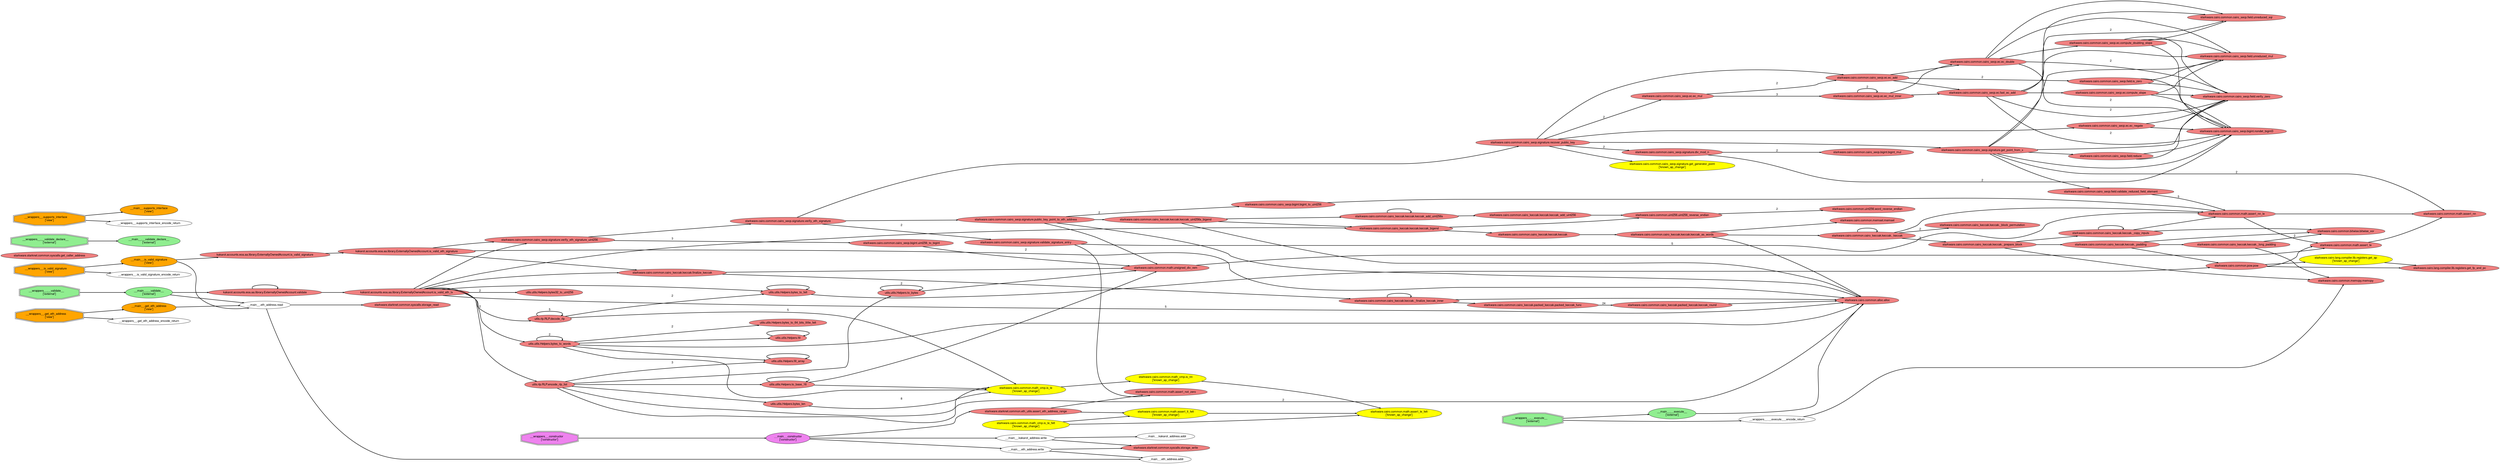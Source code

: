 // Call flow graph
digraph externally_owned_account {
	graph [fontname="Helvetica,Arial,sans-serif" fontsize=20 layout=dot newrank=true rankdir=LR]
	node [fontname="Helvetica,Arial,sans-serif" pencolor="#00000044" shape="rect, plaintext" style=filled]
	edge [arrowsize=0.5 fontname="Helvetica,Arial,sans-serif" labeldistance=3 labelfontcolor="#00000080" penwidth=2]
	0 [label="starkware.cairo.common.alloc.alloc" color="" fillcolor=lightcoral shape=oval style=filled]
	3 [label="starkware.cairo.common.memcpy.memcpy" color="" fillcolor=lightcoral shape=oval style=filled]
	18 [label="starkware.cairo.lang.compiler.lib.registers.get_fp_and_pc" color="" fillcolor=lightcoral shape=oval style=filled]
	19 [label="starkware.cairo.lang.compiler.lib.registers.get_ap\l['known_ap_change']" color="" fillcolor=yellow shape=oval style=filled]
	24 [label="starkware.cairo.common.math.assert_not_zero" color="" fillcolor=lightcoral shape=oval style=filled]
	29 [label="starkware.cairo.common.math.assert_nn" color="" fillcolor=lightcoral shape=oval style=filled]
	33 [label="starkware.cairo.common.math.assert_le" color="" fillcolor=lightcoral shape=oval style=filled]
	38 [label="starkware.cairo.common.math.assert_nn_le" color="" fillcolor=lightcoral shape=oval style=filled]
	47 [label="starkware.cairo.common.math.assert_le_felt\l['known_ap_change']" color="" fillcolor=yellow shape=oval style=filled]
	92 [label="starkware.cairo.common.math.assert_lt_felt\l['known_ap_change']" color="" fillcolor=yellow shape=oval style=filled]
	103 [label="starkware.cairo.common.math.unsigned_div_rem" color="" fillcolor=lightcoral shape=oval style=filled]
	118 [label="starkware.starknet.common.syscalls.get_caller_address" color="" fillcolor=lightcoral shape=oval style=filled]
	125 [label="starkware.starknet.common.syscalls.storage_read" color="" fillcolor=lightcoral shape=oval style=filled]
	133 [label="starkware.starknet.common.syscalls.storage_write" color="" fillcolor=lightcoral shape=oval style=filled]
	141 [label="starkware.starknet.common.eth_utils.assert_eth_address_range" color="" fillcolor=lightcoral shape=oval style=filled]
	152 [label="starkware.cairo.common.math_cmp.is_nn\l['known_ap_change']" color="" fillcolor=yellow shape=oval style=filled]
	185 [label="starkware.cairo.common.math_cmp.is_le\l['known_ap_change']" color="" fillcolor=yellow shape=oval style=filled]
	190 [label="starkware.cairo.common.math_cmp.is_le_felt\l['known_ap_change']" color="" fillcolor=yellow shape=oval style=filled]
	210 [label="starkware.cairo.common.bitwise.bitwise_xor" color="" fillcolor=lightcoral shape=oval style=filled]
	216 [label="starkware.cairo.common.cairo_keccak.packed_keccak.keccak_round" color="" fillcolor=lightcoral shape=oval style=filled]
	1018 [label="starkware.cairo.common.cairo_keccak.packed_keccak.packed_keccak_func" color="" fillcolor=lightcoral shape=oval style=filled]
	1117 [label="starkware.cairo.common.memset.memset" color="" fillcolor=lightcoral shape=oval style=filled]
	1128 [label="starkware.cairo.common.pow.pow" color="" fillcolor=lightcoral shape=oval style=filled]
	1171 [label="starkware.cairo.common.uint256.word_reverse_endian" color="" fillcolor=lightcoral shape=oval style=filled]
	1212 [label="starkware.cairo.common.uint256.uint256_reverse_endian" color="" fillcolor=lightcoral shape=oval style=filled]
	1224 [label="starkware.cairo.common.cairo_keccak.keccak.keccak_uint256s_bigend" color="" fillcolor=lightcoral shape=oval style=filled]
	1247 [label="starkware.cairo.common.cairo_keccak.keccak.keccak_add_uint256" color="" fillcolor=lightcoral shape=oval style=filled]
	1277 [label="starkware.cairo.common.cairo_keccak.keccak.keccak_add_uint256s" color="" fillcolor=lightcoral shape=oval style=filled]
	1299 [label="starkware.cairo.common.cairo_keccak.keccak.keccak" color="" fillcolor=lightcoral shape=oval style=filled]
	1320 [label="starkware.cairo.common.cairo_keccak.keccak.keccak_bigend" color="" fillcolor=lightcoral shape=oval style=filled]
	1338 [label="starkware.cairo.common.cairo_keccak.keccak.keccak_as_words" color="" fillcolor=lightcoral shape=oval style=filled]
	1359 [label="starkware.cairo.common.cairo_keccak.keccak._prepare_block" color="" fillcolor=lightcoral shape=oval style=filled]
	1405 [label="starkware.cairo.common.cairo_keccak.keccak._copy_inputs" color="" fillcolor=lightcoral shape=oval style=filled]
	1442 [label="starkware.cairo.common.cairo_keccak.keccak._padding" color="" fillcolor=lightcoral shape=oval style=filled]
	1480 [label="starkware.cairo.common.cairo_keccak.keccak._long_padding" color="" fillcolor=lightcoral shape=oval style=filled]
	1522 [label="starkware.cairo.common.cairo_keccak.keccak._block_permutation" color="" fillcolor=lightcoral shape=oval style=filled]
	1525 [label="starkware.cairo.common.cairo_keccak.keccak._keccak" color="" fillcolor=lightcoral shape=oval style=filled]
	1575 [label="starkware.cairo.common.cairo_keccak.keccak.finalize_keccak" color="" fillcolor=lightcoral shape=oval style=filled]
	1600 [label="starkware.cairo.common.cairo_keccak.keccak._finalize_keccak_inner" color="" fillcolor=lightcoral shape=oval style=filled]
	1697 [label="starkware.cairo.common.cairo_secp.bigint.bigint_mul" color="" fillcolor=lightcoral shape=oval style=filled]
	1711 [label="starkware.cairo.common.cairo_secp.bigint.nondet_bigint3" color="" fillcolor=lightcoral shape=oval style=filled]
	1723 [label="starkware.cairo.common.cairo_secp.bigint.bigint_to_uint256" color="" fillcolor=lightcoral shape=oval style=filled]
	1745 [label="starkware.cairo.common.cairo_secp.bigint.uint256_to_bigint" color="" fillcolor=lightcoral shape=oval style=filled]
	1764 [label="starkware.cairo.common.cairo_secp.field.unreduced_mul" color="" fillcolor=lightcoral shape=oval style=filled]
	1784 [label="starkware.cairo.common.cairo_secp.field.unreduced_sqr" color="" fillcolor=lightcoral shape=oval style=filled]
	1800 [label="starkware.cairo.common.cairo_secp.field.verify_zero" color="" fillcolor=lightcoral shape=oval style=filled]
	1823 [label="starkware.cairo.common.cairo_secp.field.is_zero" color="" fillcolor=lightcoral shape=oval style=filled]
	1859 [label="starkware.cairo.common.cairo_secp.field.reduce" color="" fillcolor=lightcoral shape=oval style=filled]
	1872 [label="starkware.cairo.common.cairo_secp.field.validate_reduced_field_element" color="" fillcolor=lightcoral shape=oval style=filled]
	1912 [label="starkware.cairo.common.cairo_secp.ec.ec_negate" color="" fillcolor=lightcoral shape=oval style=filled]
	1928 [label="starkware.cairo.common.cairo_secp.ec.compute_doubling_slope" color="" fillcolor=lightcoral shape=oval style=filled]
	1972 [label="starkware.cairo.common.cairo_secp.ec.compute_slope" color="" fillcolor=lightcoral shape=oval style=filled]
	1996 [label="starkware.cairo.common.cairo_secp.ec.ec_double" color="" fillcolor=lightcoral shape=oval style=filled]
	2069 [label="starkware.cairo.common.cairo_secp.ec.fast_ec_add" color="" fillcolor=lightcoral shape=oval style=filled]
	2156 [label="starkware.cairo.common.cairo_secp.ec.ec_add" color="" fillcolor=lightcoral shape=oval style=filled]
	2212 [label="starkware.cairo.common.cairo_secp.ec.ec_mul_inner" color="" fillcolor=lightcoral shape=oval style=filled]
	2313 [label="starkware.cairo.common.cairo_secp.ec.ec_mul" color="" fillcolor=lightcoral shape=oval style=filled]
	2393 [label="starkware.cairo.common.cairo_secp.signature.get_generator_point\l['known_ap_change']" color="" fillcolor=yellow shape=oval style=filled]
	2406 [label="starkware.cairo.common.cairo_secp.signature.div_mod_n" color="" fillcolor=lightcoral shape=oval style=filled]
	2471 [label="starkware.cairo.common.cairo_secp.signature.validate_signature_entry" color="" fillcolor=lightcoral shape=oval style=filled]
	2520 [label="starkware.cairo.common.cairo_secp.signature.public_key_point_to_eth_address" color="" fillcolor=lightcoral shape=oval style=filled]
	2563 [label="starkware.cairo.common.cairo_secp.signature.get_point_from_x" color="" fillcolor=lightcoral shape=oval style=filled]
	2629 [label="starkware.cairo.common.cairo_secp.signature.recover_public_key" color="" fillcolor=lightcoral shape=oval style=filled]
	2715 [label="starkware.cairo.common.cairo_secp.signature.verify_eth_signature" color="" fillcolor=lightcoral shape=oval style=filled]
	2756 [label="starkware.cairo.common.cairo_secp.signature.verify_eth_signature_uint256" color="" fillcolor=lightcoral shape=oval style=filled]
	2788 [label="utils.utils.Helpers.bytes32_to_uint256" color="" fillcolor=lightcoral shape=oval style=filled]
	2911 [label="utils.utils.Helpers.bytes_to_64_bits_little_felt" color="" fillcolor=lightcoral shape=oval style=filled]
	2941 [label="utils.utils.Helpers.fill" color="" fillcolor=lightcoral shape=oval style=filled]
	2953 [label="utils.utils.Helpers.fill_array" color="" fillcolor=lightcoral shape=oval style=filled]
	2967 [label="utils.utils.Helpers.bytes_to_words" color="" fillcolor=lightcoral shape=oval style=filled]
	3032 [label="utils.utils.Helpers.bytes_len" color="" fillcolor=lightcoral shape=oval style=filled]
	3148 [label="utils.utils.Helpers.to_base_16" color="" fillcolor=lightcoral shape=oval style=filled]
	3179 [label="utils.utils.Helpers.to_bytes" color="" fillcolor=lightcoral shape=oval style=filled]
	3224 [label="utils.utils.Helpers.bytes_to_felt" color="" fillcolor=lightcoral shape=oval style=filled]
	3249 [label="utils.rlp.RLP.decode_rlp" color="" fillcolor=lightcoral shape=oval style=filled]
	3456 [label="utils.rlp.RLP.encode_rlp_list" color="" fillcolor=lightcoral shape=oval style=filled]
	3531 [label="kakarot.accounts.eoa.aa.library.ExternallyOwnedAccount.validate" color="" fillcolor=lightcoral shape=oval style=filled]
	3568 [label="kakarot.accounts.eoa.aa.library.ExternallyOwnedAccount.is_valid_eth_tx" color="" fillcolor=lightcoral shape=oval style=filled]
	3701 [label="kakarot.accounts.eoa.aa.library.ExternallyOwnedAccount.is_valid_eth_signature" color="" fillcolor=lightcoral shape=oval style=filled]
	3732 [label="kakarot.accounts.eoa.aa.library.ExternallyOwnedAccount.is_valid_signature" color="" fillcolor=lightcoral shape=oval style=filled]
	3749 [label="__main__.eth_address.addr" color="" fillcolor=white shape=oval style=solid]
	3754 [label="__main__.eth_address.read" color="" fillcolor=white shape=oval style=solid]
	3767 [label="__main__.eth_address.write" color="" fillcolor=white shape=oval style=solid]
	3779 [label="__main__.kakarot_address.addr" color="" fillcolor=white shape=oval style=solid]
	3784 [label="__main__.kakarot_address.write" color="" fillcolor=white shape=oval style=solid]
	3796 [label="__main__.constructor\l['constructor']" color="" fillcolor=violet shape=oval style=filled]
	3810 [label="__wrappers__.constructor\l['constructor']" color="" fillcolor=violet shape=doubleoctagon style=filled]
	3831 [label="__main__.__validate__\l['external']" color="" fillcolor=lightgreen shape=oval style=filled]
	3850 [label="__wrappers__.__validate__\l['external']" color="" fillcolor=lightgreen shape=doubleoctagon style=filled]
	3892 [label="__main__.__validate_declare__\l['external']" color="" fillcolor=lightgreen shape=oval style=filled]
	3901 [label="__wrappers__.__validate_declare__\l['external']" color="" fillcolor=lightgreen shape=doubleoctagon style=filled]
	3922 [label="__main__.__execute__\l['external']" color="" fillcolor=lightgreen shape=oval style=filled]
	3933 [label="__wrappers__.__execute___encode_return" color="" fillcolor=white shape=oval style=solid]
	3952 [label="__wrappers__.__execute__\l['external']" color="" fillcolor=lightgreen shape=doubleoctagon style=filled]
	4001 [label="__main__.get_eth_address\l['view']" color="" fillcolor=orange shape=oval style=filled]
	4007 [label="__wrappers__.get_eth_address_encode_return" color="" fillcolor=white shape=oval style=solid]
	4016 [label="__wrappers__.get_eth_address\l['view']" color="" fillcolor=orange shape=doubleoctagon style=filled]
	4033 [label="__main__.supports_interface\l['view']" color="" fillcolor=orange shape=oval style=filled]
	4049 [label="__wrappers__.supports_interface_encode_return" color="" fillcolor=white shape=oval style=solid]
	4058 [label="__wrappers__.supports_interface\l['view']" color="" fillcolor=orange shape=doubleoctagon style=filled]
	4078 [label="__main__.is_valid_signature\l['view']" color="" fillcolor=orange shape=oval style=filled]
	4097 [label="__wrappers__.is_valid_signature_encode_return" color="" fillcolor=white shape=oval style=solid]
	4106 [label="__wrappers__.is_valid_signature\l['view']" color="" fillcolor=orange shape=doubleoctagon style=filled]
	19 -> 18
	33 -> 29
	38 -> 29
	38 -> 33
	92 -> 47
	103 -> 33
	141 -> 92
	141 -> 24
	152 -> 47
	185 -> 152
	190 -> 47
	190 -> 92
	216 -> 0
	1018 -> 216 [label=24]
	1128 -> 19
	1128 -> 18
	1128 -> 33
	1212 -> 1171 [label=2]
	1224 -> 0
	1224 -> 1277
	1224 -> 1320
	1247 -> 1212
	1277 -> 1247
	1277 -> 1277
	1299 -> 1338
	1320 -> 1299
	1320 -> 1212
	1338 -> 0
	1338 -> 1117
	1338 -> 1525
	1359 -> 1405
	1359 -> 1442
	1359 -> 3
	1405 -> 38
	1405 -> 210
	1405 -> 1405
	1442 -> 1128
	1442 -> 210
	1442 -> 1480
	1480 -> 210 [label=2]
	1480 -> 3
	1525 -> 1359 [label=2]
	1525 -> 1522 [label=2]
	1525 -> 1525
	1525 -> 38
	1575 -> 103
	1575 -> 1600
	1600 -> 0
	1600 -> 1018
	1600 -> 1600
	1723 -> 38
	1745 -> 103 [label=2]
	1823 -> 1800 [label=2]
	1823 -> 1711
	1823 -> 1764
	1859 -> 1711
	1859 -> 1800
	1872 -> 38 [label=5]
	1912 -> 1711
	1912 -> 1800
	1928 -> 1711
	1928 -> 1784
	1928 -> 1764
	1928 -> 1800
	1972 -> 1711
	1972 -> 1764
	1972 -> 1800
	1996 -> 1928
	1996 -> 1784
	1996 -> 1711 [label=2]
	1996 -> 1800 [label=2]
	1996 -> 1764
	2069 -> 1972
	2069 -> 1784
	2069 -> 1711 [label=2]
	2069 -> 1800 [label=2]
	2069 -> 1764
	2156 -> 1823 [label=2]
	2156 -> 2069
	2156 -> 1996
	2212 -> 1996
	2212 -> 2212 [label=2]
	2212 -> 2069
	2313 -> 2212 [label=3]
	2313 -> 2156 [label=2]
	2406 -> 1711 [label=2]
	2406 -> 1697 [label=2]
	2471 -> 38 [label=5]
	2471 -> 24
	2520 -> 0
	2520 -> 1723 [label=2]
	2520 -> 1224
	2520 -> 103
	2563 -> 29 [label=2]
	2563 -> 1784 [label=2]
	2563 -> 1859
	2563 -> 1764
	2563 -> 1711
	2563 -> 1872
	2563 -> 1800
	2629 -> 2563
	2629 -> 2393
	2629 -> 2406 [label=2]
	2629 -> 2313 [label=2]
	2629 -> 1912
	2629 -> 2156
	2715 -> 2471 [label=2]
	2715 -> 2629
	2715 -> 2520
	2756 -> 1745 [label=3]
	2756 -> 2715
	2941 -> 2941
	2953 -> 2953
	2967 -> 185
	2967 -> 2911 [label=2]
	2967 -> 2967 [label=2]
	2967 -> 0
	2967 -> 2941
	2967 -> 2953
	3032 -> 185 [label=8]
	3148 -> 103
	3148 -> 185
	3148 -> 3148
	3179 -> 103
	3179 -> 3179 [label=2]
	3224 -> 1128
	3224 -> 3224
	3249 -> 185 [label=5]
	3249 -> 3249 [label=5]
	3249 -> 3224 [label=2]
	3456 -> 185
	3456 -> 3032
	3456 -> 0 [label=2]
	3456 -> 3148
	3456 -> 3179
	3456 -> 2953 [label=3]
	3531 -> 3568
	3531 -> 3531
	3568 -> 0 [label=5]
	3568 -> 3249 [label=2]
	3568 -> 3456
	3568 -> 2967
	3568 -> 1320
	3568 -> 3224
	3568 -> 2788 [label=2]
	3568 -> 2756
	3568 -> 1575
	3701 -> 0
	3701 -> 2756
	3701 -> 1575
	3732 -> 3701
	3754 -> 3749
	3754 -> 125
	3767 -> 3749
	3767 -> 133
	3784 -> 3779
	3784 -> 133
	3796 -> 141
	3796 -> 3767
	3796 -> 3784
	3810 -> 3796
	3831 -> 3754
	3831 -> 3531
	3850 -> 3831
	3901 -> 3892
	3922 -> 0
	3933 -> 3
	3952 -> 3922
	3952 -> 3933
	4001 -> 3754
	4016 -> 4001
	4016 -> 4007
	4058 -> 4033
	4058 -> 4049
	4078 -> 3754
	4078 -> 3732
	4106 -> 4078
	4106 -> 4097
}
